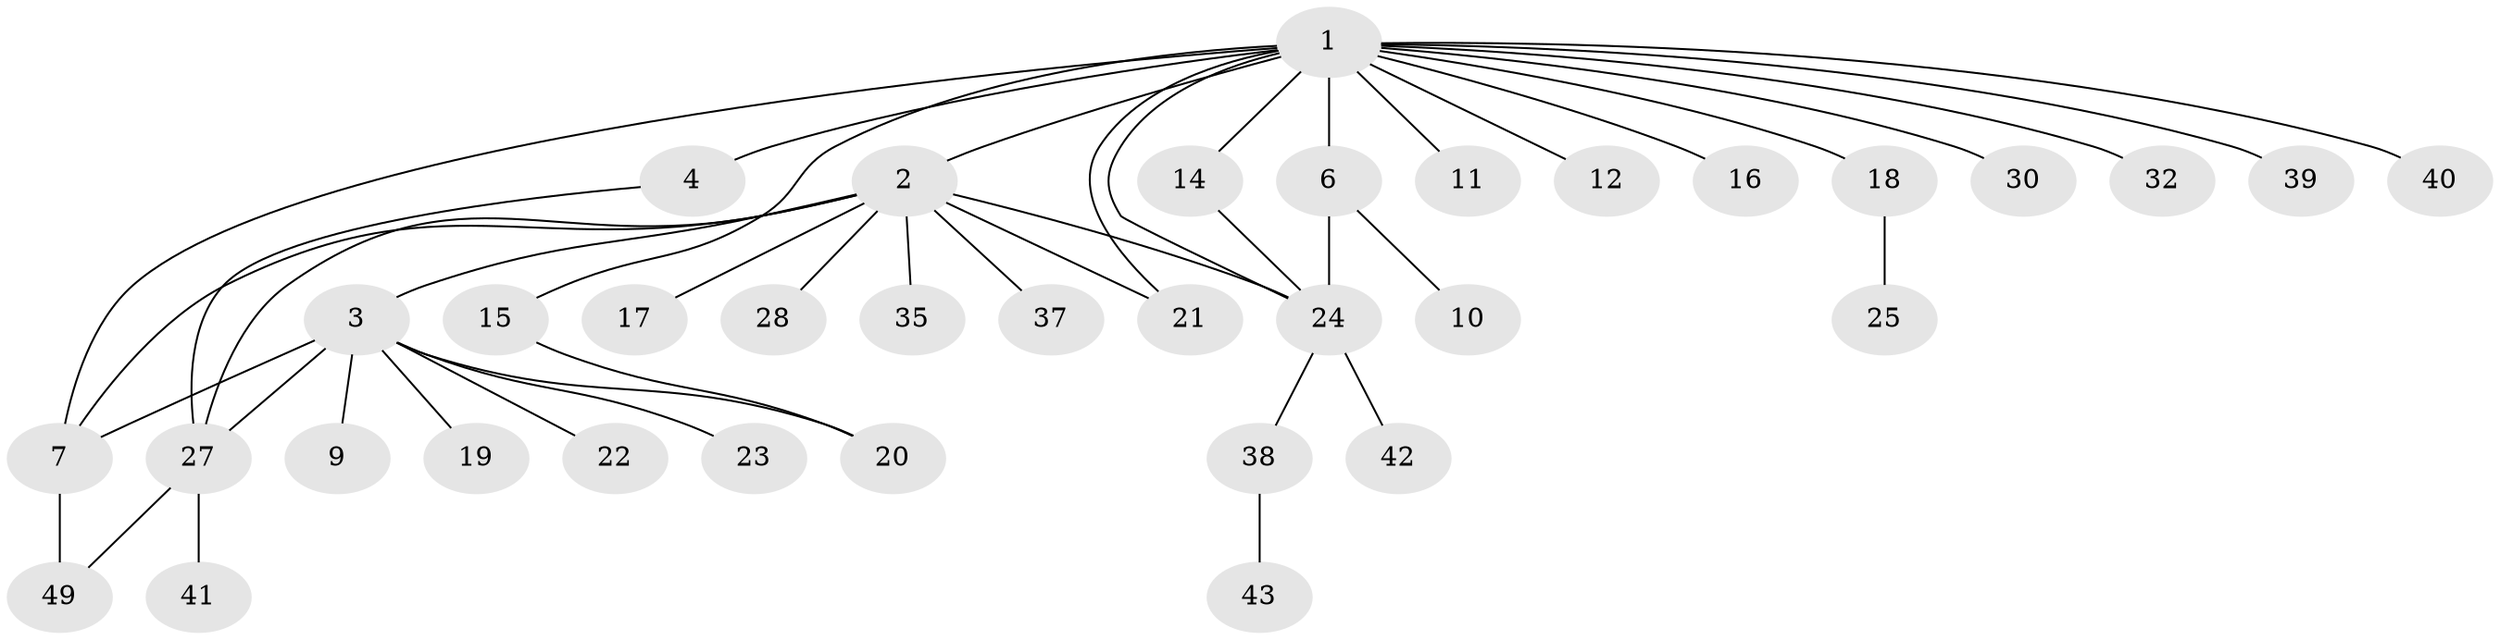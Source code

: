 // original degree distribution, {19: 0.02, 12: 0.02, 9: 0.02, 3: 0.1, 2: 0.28, 4: 0.02, 6: 0.04, 1: 0.48, 5: 0.02}
// Generated by graph-tools (version 1.1) at 2025/41/03/06/25 10:41:44]
// undirected, 35 vertices, 44 edges
graph export_dot {
graph [start="1"]
  node [color=gray90,style=filled];
  1 [super="+29"];
  2 [super="+48"];
  3 [super="+8"];
  4 [super="+5"];
  6 [super="+47"];
  7 [super="+13"];
  9;
  10 [super="+46"];
  11;
  12 [super="+36"];
  14;
  15;
  16;
  17;
  18 [super="+34"];
  19;
  20 [super="+33"];
  21;
  22;
  23 [super="+26"];
  24 [super="+31"];
  25;
  27 [super="+44"];
  28;
  30;
  32;
  35;
  37;
  38 [super="+45"];
  39;
  40;
  41;
  42;
  43;
  49 [super="+50"];
  1 -- 2 [weight=2];
  1 -- 4 [weight=2];
  1 -- 6 [weight=2];
  1 -- 7;
  1 -- 11;
  1 -- 12;
  1 -- 14;
  1 -- 15;
  1 -- 16;
  1 -- 18;
  1 -- 21;
  1 -- 24;
  1 -- 30;
  1 -- 32;
  1 -- 39;
  1 -- 40;
  2 -- 3;
  2 -- 7;
  2 -- 17;
  2 -- 21;
  2 -- 27;
  2 -- 28;
  2 -- 35;
  2 -- 37;
  2 -- 24;
  3 -- 7 [weight=3];
  3 -- 9;
  3 -- 19;
  3 -- 23;
  3 -- 27;
  3 -- 22;
  3 -- 20;
  4 -- 27;
  6 -- 10;
  6 -- 24;
  7 -- 49;
  14 -- 24;
  15 -- 20;
  18 -- 25;
  24 -- 38;
  24 -- 42;
  27 -- 41;
  27 -- 49;
  38 -- 43;
}
